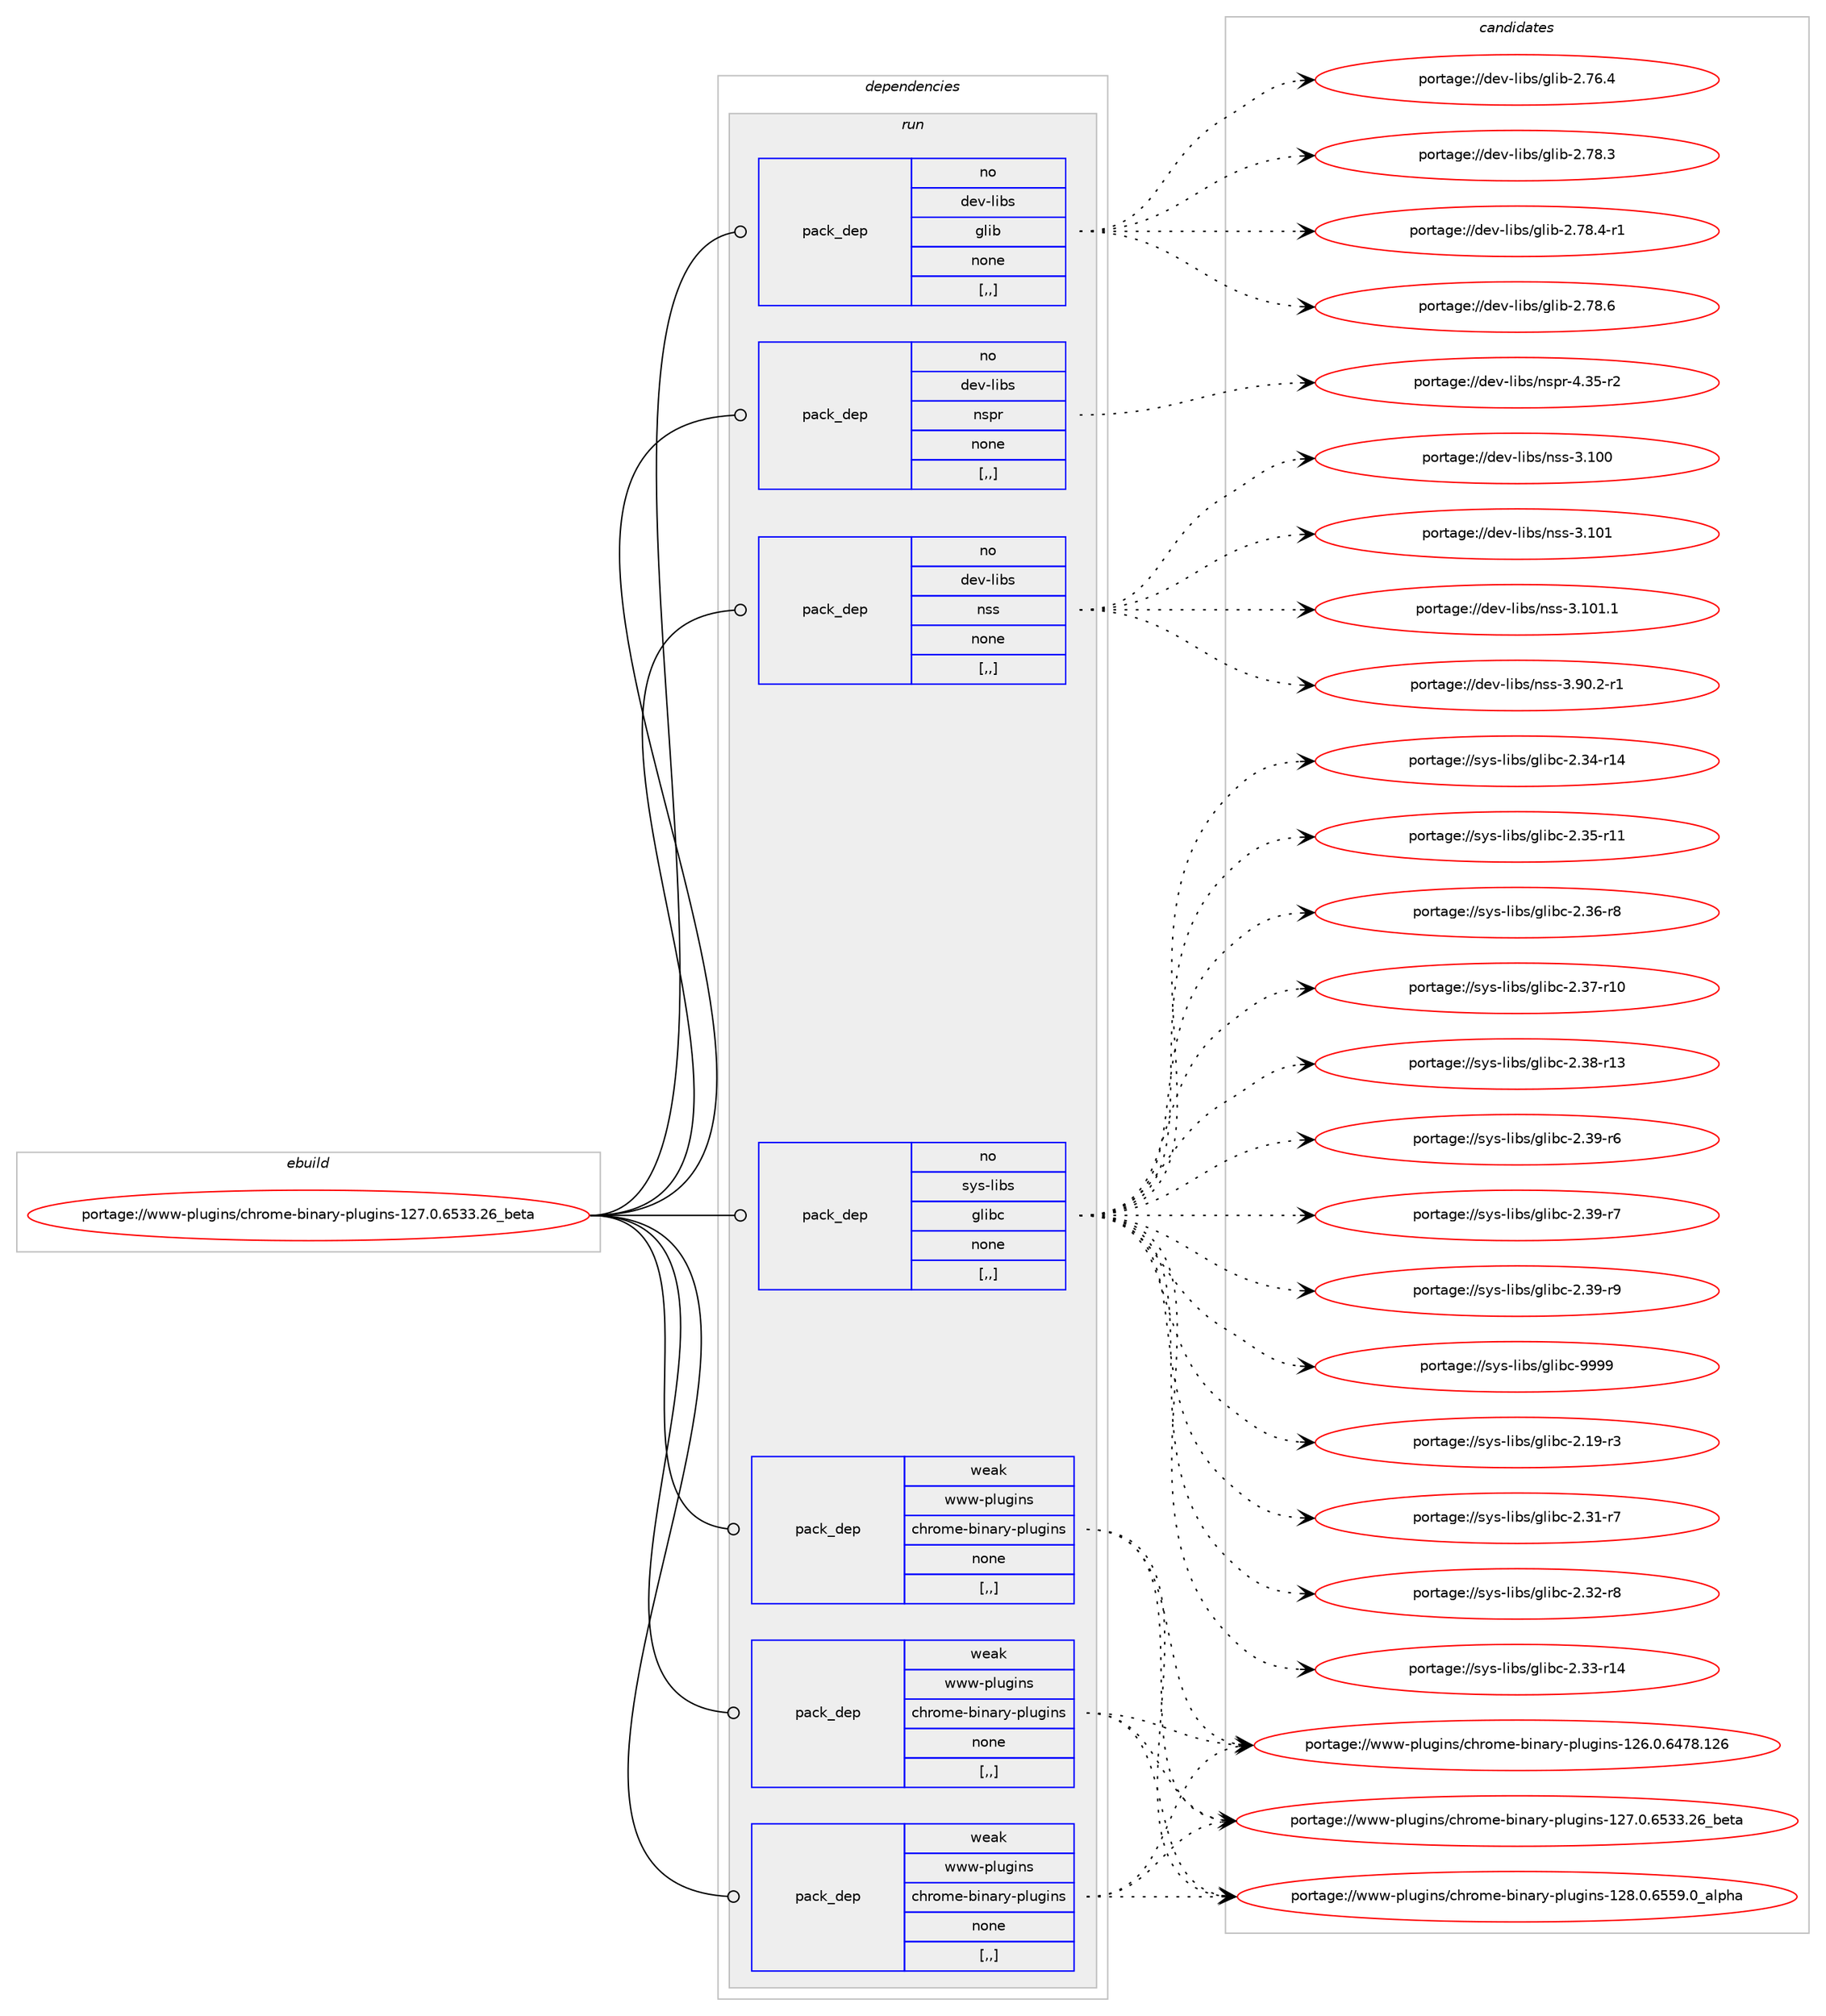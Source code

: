digraph prolog {

# *************
# Graph options
# *************

newrank=true;
concentrate=true;
compound=true;
graph [rankdir=LR,fontname=Helvetica,fontsize=10,ranksep=1.5];#, ranksep=2.5, nodesep=0.2];
edge  [arrowhead=vee];
node  [fontname=Helvetica,fontsize=10];

# **********
# The ebuild
# **********

subgraph cluster_leftcol {
color=gray;
rank=same;
label=<<i>ebuild</i>>;
id [label="portage://www-plugins/chrome-binary-plugins-127.0.6533.26_beta", color=red, width=4, href="../www-plugins/chrome-binary-plugins-127.0.6533.26_beta.svg"];
}

# ****************
# The dependencies
# ****************

subgraph cluster_midcol {
color=gray;
label=<<i>dependencies</i>>;
subgraph cluster_compile {
fillcolor="#eeeeee";
style=filled;
label=<<i>compile</i>>;
}
subgraph cluster_compileandrun {
fillcolor="#eeeeee";
style=filled;
label=<<i>compile and run</i>>;
}
subgraph cluster_run {
fillcolor="#eeeeee";
style=filled;
label=<<i>run</i>>;
subgraph pack321807 {
dependency442761 [label=<<TABLE BORDER="0" CELLBORDER="1" CELLSPACING="0" CELLPADDING="4" WIDTH="220"><TR><TD ROWSPAN="6" CELLPADDING="30">pack_dep</TD></TR><TR><TD WIDTH="110">no</TD></TR><TR><TD>dev-libs</TD></TR><TR><TD>glib</TD></TR><TR><TD>none</TD></TR><TR><TD>[,,]</TD></TR></TABLE>>, shape=none, color=blue];
}
id:e -> dependency442761:w [weight=20,style="solid",arrowhead="odot"];
subgraph pack321808 {
dependency442762 [label=<<TABLE BORDER="0" CELLBORDER="1" CELLSPACING="0" CELLPADDING="4" WIDTH="220"><TR><TD ROWSPAN="6" CELLPADDING="30">pack_dep</TD></TR><TR><TD WIDTH="110">no</TD></TR><TR><TD>dev-libs</TD></TR><TR><TD>nspr</TD></TR><TR><TD>none</TD></TR><TR><TD>[,,]</TD></TR></TABLE>>, shape=none, color=blue];
}
id:e -> dependency442762:w [weight=20,style="solid",arrowhead="odot"];
subgraph pack321809 {
dependency442763 [label=<<TABLE BORDER="0" CELLBORDER="1" CELLSPACING="0" CELLPADDING="4" WIDTH="220"><TR><TD ROWSPAN="6" CELLPADDING="30">pack_dep</TD></TR><TR><TD WIDTH="110">no</TD></TR><TR><TD>dev-libs</TD></TR><TR><TD>nss</TD></TR><TR><TD>none</TD></TR><TR><TD>[,,]</TD></TR></TABLE>>, shape=none, color=blue];
}
id:e -> dependency442763:w [weight=20,style="solid",arrowhead="odot"];
subgraph pack321810 {
dependency442764 [label=<<TABLE BORDER="0" CELLBORDER="1" CELLSPACING="0" CELLPADDING="4" WIDTH="220"><TR><TD ROWSPAN="6" CELLPADDING="30">pack_dep</TD></TR><TR><TD WIDTH="110">no</TD></TR><TR><TD>sys-libs</TD></TR><TR><TD>glibc</TD></TR><TR><TD>none</TD></TR><TR><TD>[,,]</TD></TR></TABLE>>, shape=none, color=blue];
}
id:e -> dependency442764:w [weight=20,style="solid",arrowhead="odot"];
subgraph pack321811 {
dependency442765 [label=<<TABLE BORDER="0" CELLBORDER="1" CELLSPACING="0" CELLPADDING="4" WIDTH="220"><TR><TD ROWSPAN="6" CELLPADDING="30">pack_dep</TD></TR><TR><TD WIDTH="110">weak</TD></TR><TR><TD>www-plugins</TD></TR><TR><TD>chrome-binary-plugins</TD></TR><TR><TD>none</TD></TR><TR><TD>[,,]</TD></TR></TABLE>>, shape=none, color=blue];
}
id:e -> dependency442765:w [weight=20,style="solid",arrowhead="odot"];
subgraph pack321812 {
dependency442766 [label=<<TABLE BORDER="0" CELLBORDER="1" CELLSPACING="0" CELLPADDING="4" WIDTH="220"><TR><TD ROWSPAN="6" CELLPADDING="30">pack_dep</TD></TR><TR><TD WIDTH="110">weak</TD></TR><TR><TD>www-plugins</TD></TR><TR><TD>chrome-binary-plugins</TD></TR><TR><TD>none</TD></TR><TR><TD>[,,]</TD></TR></TABLE>>, shape=none, color=blue];
}
id:e -> dependency442766:w [weight=20,style="solid",arrowhead="odot"];
subgraph pack321813 {
dependency442767 [label=<<TABLE BORDER="0" CELLBORDER="1" CELLSPACING="0" CELLPADDING="4" WIDTH="220"><TR><TD ROWSPAN="6" CELLPADDING="30">pack_dep</TD></TR><TR><TD WIDTH="110">weak</TD></TR><TR><TD>www-plugins</TD></TR><TR><TD>chrome-binary-plugins</TD></TR><TR><TD>none</TD></TR><TR><TD>[,,]</TD></TR></TABLE>>, shape=none, color=blue];
}
id:e -> dependency442767:w [weight=20,style="solid",arrowhead="odot"];
}
}

# **************
# The candidates
# **************

subgraph cluster_choices {
rank=same;
color=gray;
label=<<i>candidates</i>>;

subgraph choice321807 {
color=black;
nodesep=1;
choice1001011184510810598115471031081059845504655544652 [label="portage://dev-libs/glib-2.76.4", color=red, width=4,href="../dev-libs/glib-2.76.4.svg"];
choice1001011184510810598115471031081059845504655564651 [label="portage://dev-libs/glib-2.78.3", color=red, width=4,href="../dev-libs/glib-2.78.3.svg"];
choice10010111845108105981154710310810598455046555646524511449 [label="portage://dev-libs/glib-2.78.4-r1", color=red, width=4,href="../dev-libs/glib-2.78.4-r1.svg"];
choice1001011184510810598115471031081059845504655564654 [label="portage://dev-libs/glib-2.78.6", color=red, width=4,href="../dev-libs/glib-2.78.6.svg"];
dependency442761:e -> choice1001011184510810598115471031081059845504655544652:w [style=dotted,weight="100"];
dependency442761:e -> choice1001011184510810598115471031081059845504655564651:w [style=dotted,weight="100"];
dependency442761:e -> choice10010111845108105981154710310810598455046555646524511449:w [style=dotted,weight="100"];
dependency442761:e -> choice1001011184510810598115471031081059845504655564654:w [style=dotted,weight="100"];
}
subgraph choice321808 {
color=black;
nodesep=1;
choice10010111845108105981154711011511211445524651534511450 [label="portage://dev-libs/nspr-4.35-r2", color=red, width=4,href="../dev-libs/nspr-4.35-r2.svg"];
dependency442762:e -> choice10010111845108105981154711011511211445524651534511450:w [style=dotted,weight="100"];
}
subgraph choice321809 {
color=black;
nodesep=1;
choice100101118451081059811547110115115455146494848 [label="portage://dev-libs/nss-3.100", color=red, width=4,href="../dev-libs/nss-3.100.svg"];
choice100101118451081059811547110115115455146494849 [label="portage://dev-libs/nss-3.101", color=red, width=4,href="../dev-libs/nss-3.101.svg"];
choice1001011184510810598115471101151154551464948494649 [label="portage://dev-libs/nss-3.101.1", color=red, width=4,href="../dev-libs/nss-3.101.1.svg"];
choice100101118451081059811547110115115455146574846504511449 [label="portage://dev-libs/nss-3.90.2-r1", color=red, width=4,href="../dev-libs/nss-3.90.2-r1.svg"];
dependency442763:e -> choice100101118451081059811547110115115455146494848:w [style=dotted,weight="100"];
dependency442763:e -> choice100101118451081059811547110115115455146494849:w [style=dotted,weight="100"];
dependency442763:e -> choice1001011184510810598115471101151154551464948494649:w [style=dotted,weight="100"];
dependency442763:e -> choice100101118451081059811547110115115455146574846504511449:w [style=dotted,weight="100"];
}
subgraph choice321810 {
color=black;
nodesep=1;
choice115121115451081059811547103108105989945504649574511451 [label="portage://sys-libs/glibc-2.19-r3", color=red, width=4,href="../sys-libs/glibc-2.19-r3.svg"];
choice115121115451081059811547103108105989945504651494511455 [label="portage://sys-libs/glibc-2.31-r7", color=red, width=4,href="../sys-libs/glibc-2.31-r7.svg"];
choice115121115451081059811547103108105989945504651504511456 [label="portage://sys-libs/glibc-2.32-r8", color=red, width=4,href="../sys-libs/glibc-2.32-r8.svg"];
choice11512111545108105981154710310810598994550465151451144952 [label="portage://sys-libs/glibc-2.33-r14", color=red, width=4,href="../sys-libs/glibc-2.33-r14.svg"];
choice11512111545108105981154710310810598994550465152451144952 [label="portage://sys-libs/glibc-2.34-r14", color=red, width=4,href="../sys-libs/glibc-2.34-r14.svg"];
choice11512111545108105981154710310810598994550465153451144949 [label="portage://sys-libs/glibc-2.35-r11", color=red, width=4,href="../sys-libs/glibc-2.35-r11.svg"];
choice115121115451081059811547103108105989945504651544511456 [label="portage://sys-libs/glibc-2.36-r8", color=red, width=4,href="../sys-libs/glibc-2.36-r8.svg"];
choice11512111545108105981154710310810598994550465155451144948 [label="portage://sys-libs/glibc-2.37-r10", color=red, width=4,href="../sys-libs/glibc-2.37-r10.svg"];
choice11512111545108105981154710310810598994550465156451144951 [label="portage://sys-libs/glibc-2.38-r13", color=red, width=4,href="../sys-libs/glibc-2.38-r13.svg"];
choice115121115451081059811547103108105989945504651574511454 [label="portage://sys-libs/glibc-2.39-r6", color=red, width=4,href="../sys-libs/glibc-2.39-r6.svg"];
choice115121115451081059811547103108105989945504651574511455 [label="portage://sys-libs/glibc-2.39-r7", color=red, width=4,href="../sys-libs/glibc-2.39-r7.svg"];
choice115121115451081059811547103108105989945504651574511457 [label="portage://sys-libs/glibc-2.39-r9", color=red, width=4,href="../sys-libs/glibc-2.39-r9.svg"];
choice11512111545108105981154710310810598994557575757 [label="portage://sys-libs/glibc-9999", color=red, width=4,href="../sys-libs/glibc-9999.svg"];
dependency442764:e -> choice115121115451081059811547103108105989945504649574511451:w [style=dotted,weight="100"];
dependency442764:e -> choice115121115451081059811547103108105989945504651494511455:w [style=dotted,weight="100"];
dependency442764:e -> choice115121115451081059811547103108105989945504651504511456:w [style=dotted,weight="100"];
dependency442764:e -> choice11512111545108105981154710310810598994550465151451144952:w [style=dotted,weight="100"];
dependency442764:e -> choice11512111545108105981154710310810598994550465152451144952:w [style=dotted,weight="100"];
dependency442764:e -> choice11512111545108105981154710310810598994550465153451144949:w [style=dotted,weight="100"];
dependency442764:e -> choice115121115451081059811547103108105989945504651544511456:w [style=dotted,weight="100"];
dependency442764:e -> choice11512111545108105981154710310810598994550465155451144948:w [style=dotted,weight="100"];
dependency442764:e -> choice11512111545108105981154710310810598994550465156451144951:w [style=dotted,weight="100"];
dependency442764:e -> choice115121115451081059811547103108105989945504651574511454:w [style=dotted,weight="100"];
dependency442764:e -> choice115121115451081059811547103108105989945504651574511455:w [style=dotted,weight="100"];
dependency442764:e -> choice115121115451081059811547103108105989945504651574511457:w [style=dotted,weight="100"];
dependency442764:e -> choice11512111545108105981154710310810598994557575757:w [style=dotted,weight="100"];
}
subgraph choice321811 {
color=black;
nodesep=1;
choice11911911945112108117103105110115479910411411110910145981051109711412145112108117103105110115454950544648465452555646495054 [label="portage://www-plugins/chrome-binary-plugins-126.0.6478.126", color=red, width=4,href="../www-plugins/chrome-binary-plugins-126.0.6478.126.svg"];
choice119119119451121081171031051101154799104114111109101459810511097114121451121081171031051101154549505546484654535151465054959810111697 [label="portage://www-plugins/chrome-binary-plugins-127.0.6533.26_beta", color=red, width=4,href="../www-plugins/chrome-binary-plugins-127.0.6533.26_beta.svg"];
choice1191191194511210811710310511011547991041141111091014598105110971141214511210811710310511011545495056464846545353574648959710811210497 [label="portage://www-plugins/chrome-binary-plugins-128.0.6559.0_alpha", color=red, width=4,href="../www-plugins/chrome-binary-plugins-128.0.6559.0_alpha.svg"];
dependency442765:e -> choice11911911945112108117103105110115479910411411110910145981051109711412145112108117103105110115454950544648465452555646495054:w [style=dotted,weight="100"];
dependency442765:e -> choice119119119451121081171031051101154799104114111109101459810511097114121451121081171031051101154549505546484654535151465054959810111697:w [style=dotted,weight="100"];
dependency442765:e -> choice1191191194511210811710310511011547991041141111091014598105110971141214511210811710310511011545495056464846545353574648959710811210497:w [style=dotted,weight="100"];
}
subgraph choice321812 {
color=black;
nodesep=1;
choice11911911945112108117103105110115479910411411110910145981051109711412145112108117103105110115454950544648465452555646495054 [label="portage://www-plugins/chrome-binary-plugins-126.0.6478.126", color=red, width=4,href="../www-plugins/chrome-binary-plugins-126.0.6478.126.svg"];
choice119119119451121081171031051101154799104114111109101459810511097114121451121081171031051101154549505546484654535151465054959810111697 [label="portage://www-plugins/chrome-binary-plugins-127.0.6533.26_beta", color=red, width=4,href="../www-plugins/chrome-binary-plugins-127.0.6533.26_beta.svg"];
choice1191191194511210811710310511011547991041141111091014598105110971141214511210811710310511011545495056464846545353574648959710811210497 [label="portage://www-plugins/chrome-binary-plugins-128.0.6559.0_alpha", color=red, width=4,href="../www-plugins/chrome-binary-plugins-128.0.6559.0_alpha.svg"];
dependency442766:e -> choice11911911945112108117103105110115479910411411110910145981051109711412145112108117103105110115454950544648465452555646495054:w [style=dotted,weight="100"];
dependency442766:e -> choice119119119451121081171031051101154799104114111109101459810511097114121451121081171031051101154549505546484654535151465054959810111697:w [style=dotted,weight="100"];
dependency442766:e -> choice1191191194511210811710310511011547991041141111091014598105110971141214511210811710310511011545495056464846545353574648959710811210497:w [style=dotted,weight="100"];
}
subgraph choice321813 {
color=black;
nodesep=1;
choice11911911945112108117103105110115479910411411110910145981051109711412145112108117103105110115454950544648465452555646495054 [label="portage://www-plugins/chrome-binary-plugins-126.0.6478.126", color=red, width=4,href="../www-plugins/chrome-binary-plugins-126.0.6478.126.svg"];
choice119119119451121081171031051101154799104114111109101459810511097114121451121081171031051101154549505546484654535151465054959810111697 [label="portage://www-plugins/chrome-binary-plugins-127.0.6533.26_beta", color=red, width=4,href="../www-plugins/chrome-binary-plugins-127.0.6533.26_beta.svg"];
choice1191191194511210811710310511011547991041141111091014598105110971141214511210811710310511011545495056464846545353574648959710811210497 [label="portage://www-plugins/chrome-binary-plugins-128.0.6559.0_alpha", color=red, width=4,href="../www-plugins/chrome-binary-plugins-128.0.6559.0_alpha.svg"];
dependency442767:e -> choice11911911945112108117103105110115479910411411110910145981051109711412145112108117103105110115454950544648465452555646495054:w [style=dotted,weight="100"];
dependency442767:e -> choice119119119451121081171031051101154799104114111109101459810511097114121451121081171031051101154549505546484654535151465054959810111697:w [style=dotted,weight="100"];
dependency442767:e -> choice1191191194511210811710310511011547991041141111091014598105110971141214511210811710310511011545495056464846545353574648959710811210497:w [style=dotted,weight="100"];
}
}

}
